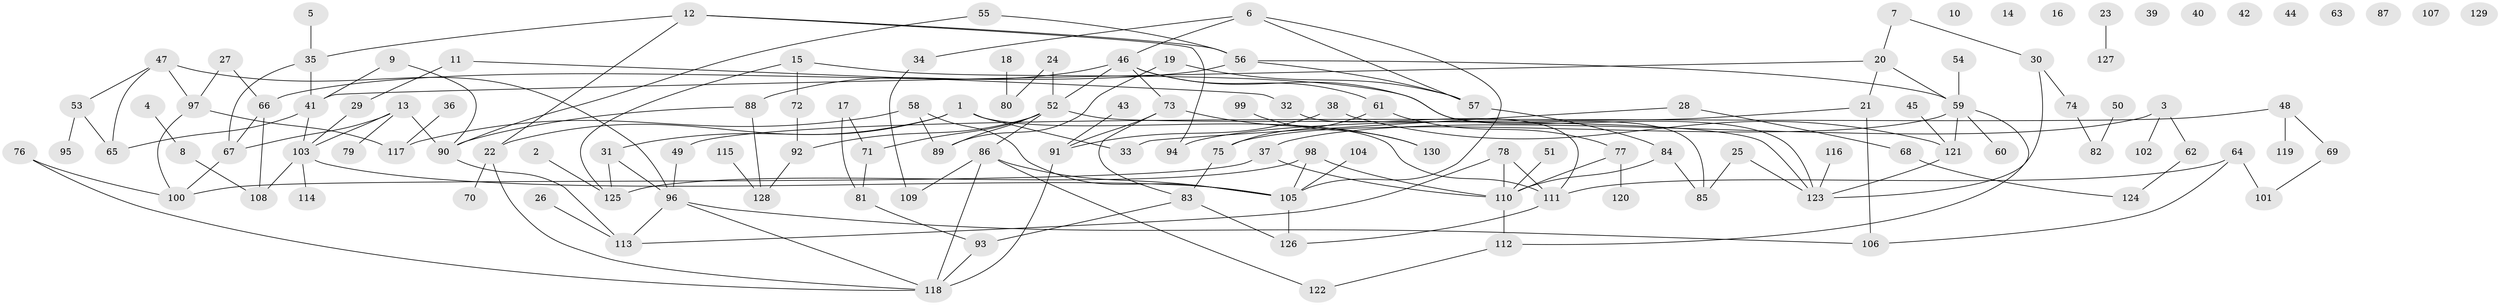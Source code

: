 // Generated by graph-tools (version 1.1) at 2025/33/03/09/25 02:33:24]
// undirected, 130 vertices, 168 edges
graph export_dot {
graph [start="1"]
  node [color=gray90,style=filled];
  1;
  2;
  3;
  4;
  5;
  6;
  7;
  8;
  9;
  10;
  11;
  12;
  13;
  14;
  15;
  16;
  17;
  18;
  19;
  20;
  21;
  22;
  23;
  24;
  25;
  26;
  27;
  28;
  29;
  30;
  31;
  32;
  33;
  34;
  35;
  36;
  37;
  38;
  39;
  40;
  41;
  42;
  43;
  44;
  45;
  46;
  47;
  48;
  49;
  50;
  51;
  52;
  53;
  54;
  55;
  56;
  57;
  58;
  59;
  60;
  61;
  62;
  63;
  64;
  65;
  66;
  67;
  68;
  69;
  70;
  71;
  72;
  73;
  74;
  75;
  76;
  77;
  78;
  79;
  80;
  81;
  82;
  83;
  84;
  85;
  86;
  87;
  88;
  89;
  90;
  91;
  92;
  93;
  94;
  95;
  96;
  97;
  98;
  99;
  100;
  101;
  102;
  103;
  104;
  105;
  106;
  107;
  108;
  109;
  110;
  111;
  112;
  113;
  114;
  115;
  116;
  117;
  118;
  119;
  120;
  121;
  122;
  123;
  124;
  125;
  126;
  127;
  128;
  129;
  130;
  1 -- 22;
  1 -- 31;
  1 -- 33;
  1 -- 111;
  2 -- 125;
  3 -- 37;
  3 -- 62;
  3 -- 102;
  4 -- 8;
  5 -- 35;
  6 -- 34;
  6 -- 46;
  6 -- 57;
  6 -- 105;
  7 -- 20;
  7 -- 30;
  8 -- 108;
  9 -- 41;
  9 -- 90;
  11 -- 29;
  11 -- 32;
  12 -- 22;
  12 -- 35;
  12 -- 56;
  12 -- 94;
  13 -- 67;
  13 -- 79;
  13 -- 90;
  13 -- 103;
  15 -- 72;
  15 -- 123;
  15 -- 125;
  17 -- 71;
  17 -- 81;
  18 -- 80;
  19 -- 57;
  19 -- 89;
  20 -- 21;
  20 -- 41;
  20 -- 59;
  21 -- 94;
  21 -- 106;
  22 -- 70;
  22 -- 118;
  23 -- 127;
  24 -- 52;
  24 -- 80;
  25 -- 85;
  25 -- 123;
  26 -- 113;
  27 -- 66;
  27 -- 97;
  28 -- 33;
  28 -- 68;
  29 -- 103;
  30 -- 74;
  30 -- 123;
  31 -- 96;
  31 -- 125;
  32 -- 111;
  34 -- 109;
  35 -- 41;
  35 -- 67;
  36 -- 117;
  37 -- 100;
  37 -- 110;
  38 -- 91;
  38 -- 121;
  41 -- 65;
  41 -- 103;
  43 -- 91;
  45 -- 121;
  46 -- 52;
  46 -- 61;
  46 -- 73;
  46 -- 85;
  46 -- 88;
  47 -- 53;
  47 -- 65;
  47 -- 96;
  47 -- 97;
  48 -- 49;
  48 -- 69;
  48 -- 119;
  49 -- 96;
  50 -- 82;
  51 -- 110;
  52 -- 71;
  52 -- 86;
  52 -- 89;
  52 -- 92;
  52 -- 123;
  53 -- 65;
  53 -- 95;
  54 -- 59;
  55 -- 56;
  55 -- 90;
  56 -- 57;
  56 -- 59;
  56 -- 66;
  57 -- 84;
  58 -- 89;
  58 -- 105;
  58 -- 117;
  59 -- 60;
  59 -- 75;
  59 -- 112;
  59 -- 121;
  61 -- 75;
  61 -- 77;
  62 -- 124;
  64 -- 101;
  64 -- 106;
  64 -- 111;
  66 -- 67;
  66 -- 108;
  67 -- 100;
  68 -- 124;
  69 -- 101;
  71 -- 81;
  72 -- 92;
  73 -- 83;
  73 -- 91;
  73 -- 130;
  74 -- 82;
  75 -- 83;
  76 -- 100;
  76 -- 118;
  77 -- 110;
  77 -- 120;
  78 -- 110;
  78 -- 111;
  78 -- 113;
  81 -- 93;
  83 -- 93;
  83 -- 126;
  84 -- 85;
  84 -- 110;
  86 -- 105;
  86 -- 109;
  86 -- 118;
  86 -- 122;
  88 -- 90;
  88 -- 128;
  90 -- 113;
  91 -- 118;
  92 -- 128;
  93 -- 118;
  96 -- 106;
  96 -- 113;
  96 -- 118;
  97 -- 100;
  97 -- 117;
  98 -- 105;
  98 -- 110;
  98 -- 125;
  99 -- 130;
  103 -- 105;
  103 -- 108;
  103 -- 114;
  104 -- 105;
  105 -- 126;
  110 -- 112;
  111 -- 126;
  112 -- 122;
  115 -- 128;
  116 -- 123;
  121 -- 123;
}

